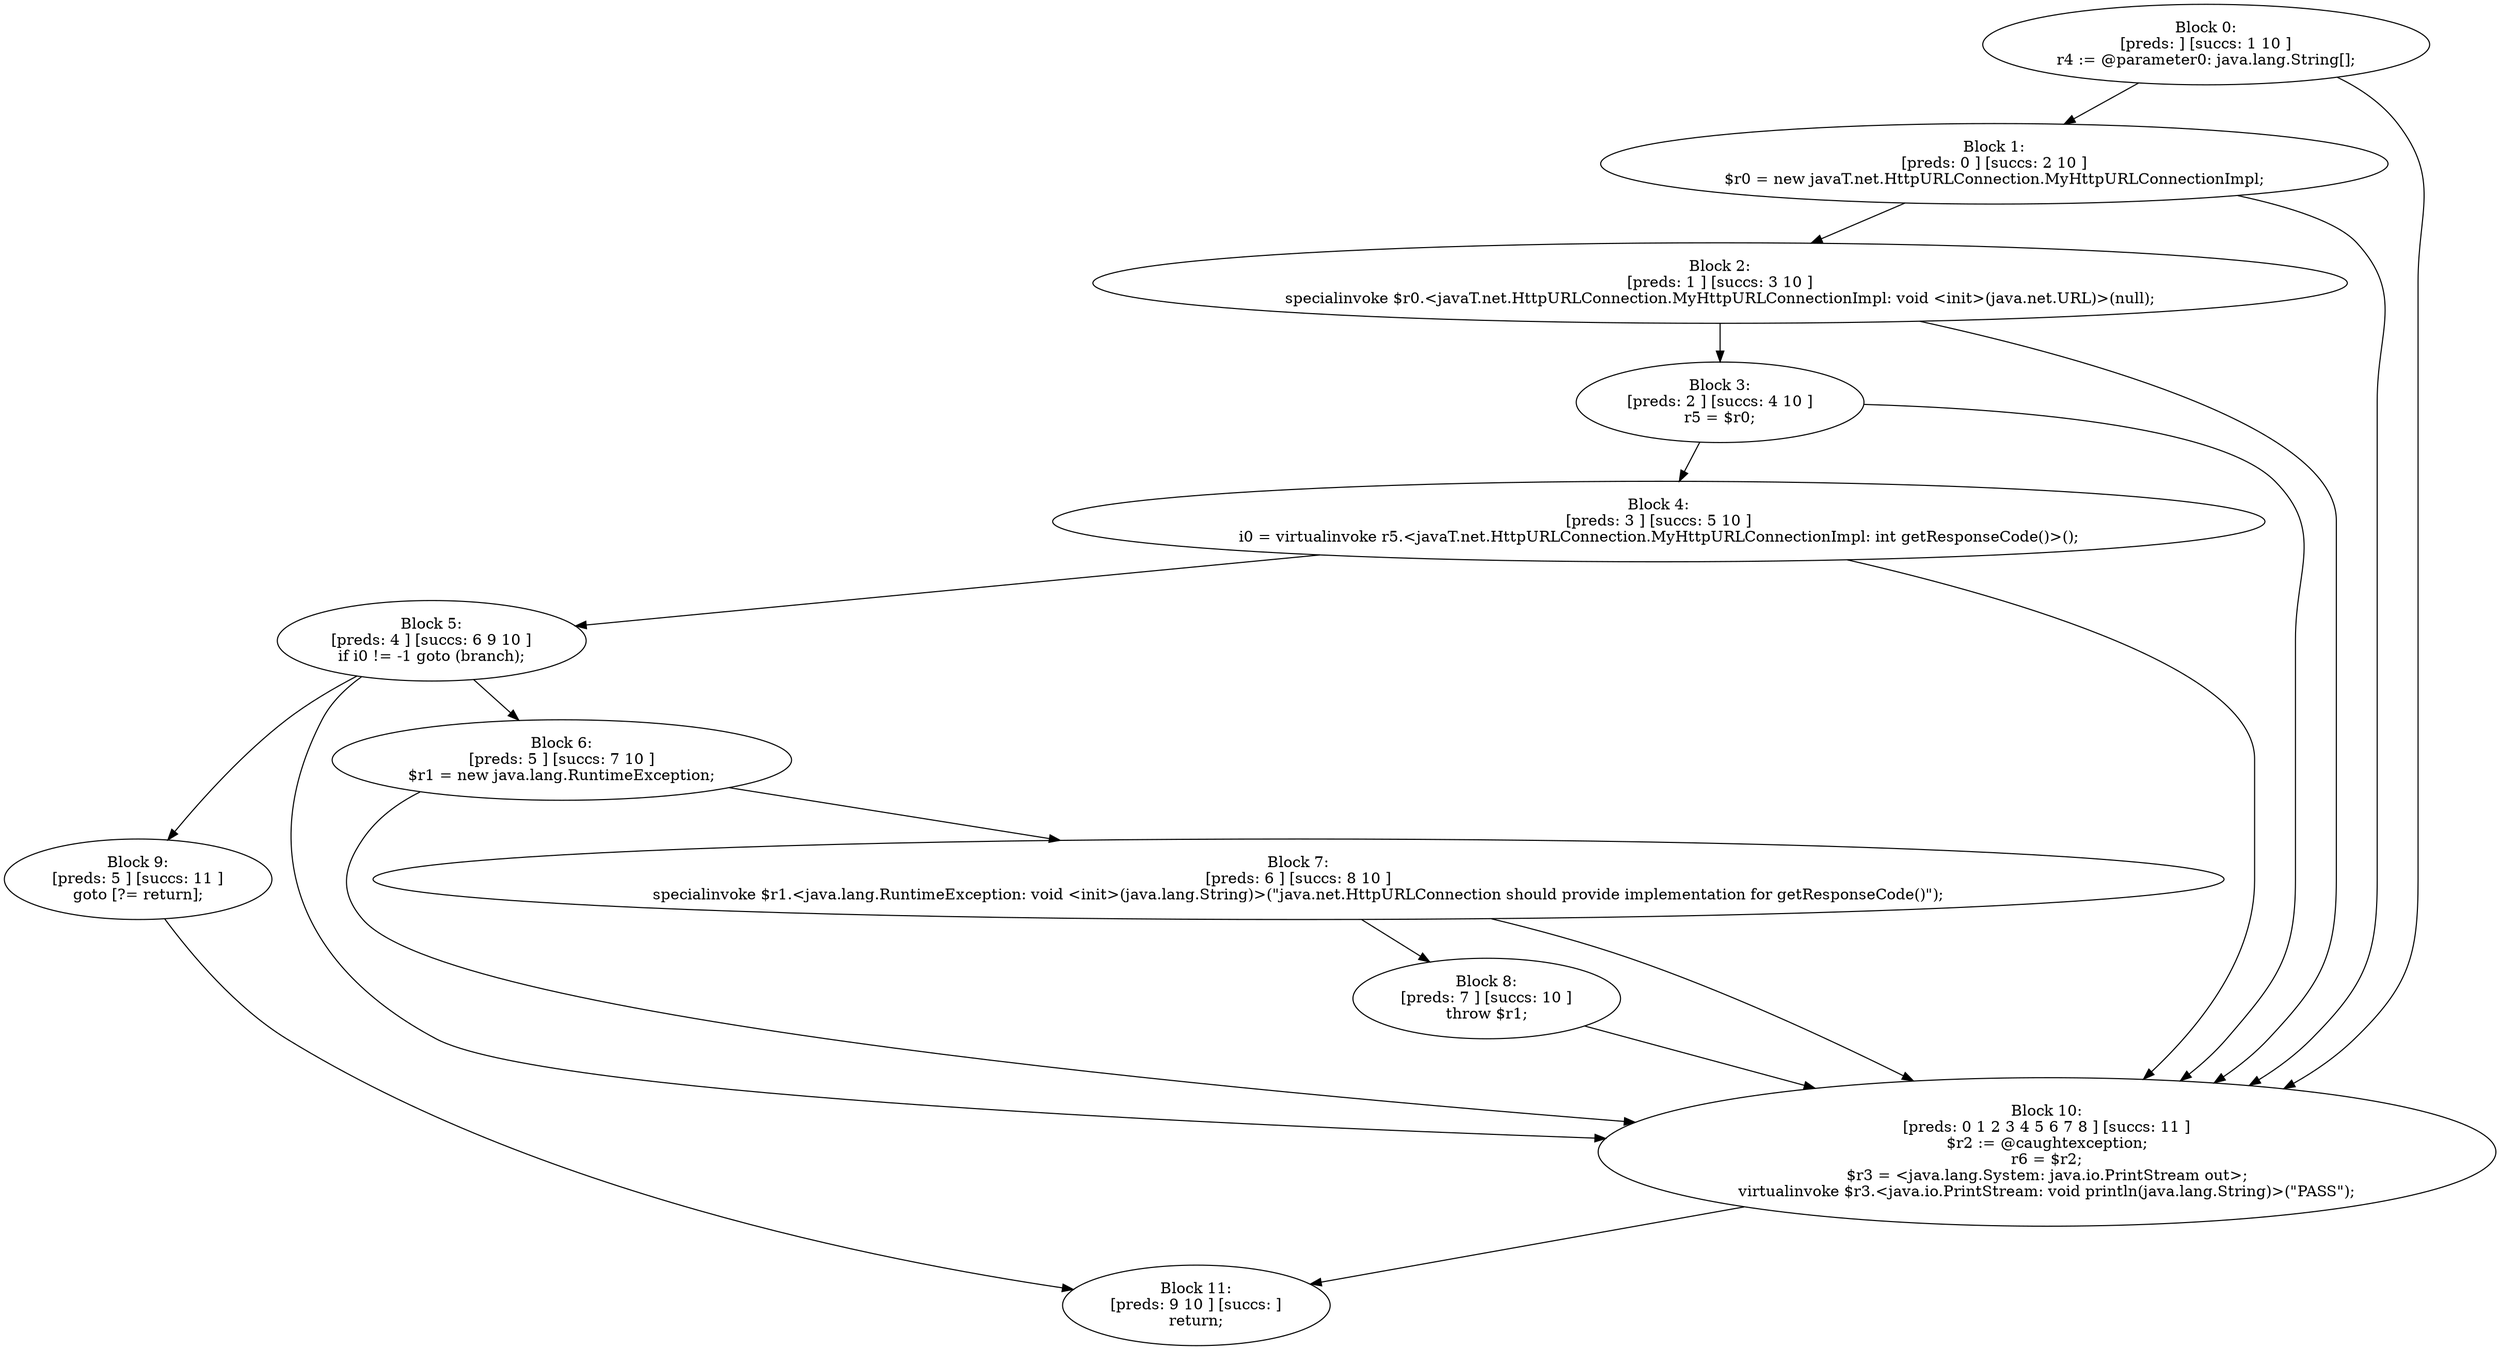 digraph "unitGraph" {
    "Block 0:
[preds: ] [succs: 1 10 ]
r4 := @parameter0: java.lang.String[];
"
    "Block 1:
[preds: 0 ] [succs: 2 10 ]
$r0 = new javaT.net.HttpURLConnection.MyHttpURLConnectionImpl;
"
    "Block 2:
[preds: 1 ] [succs: 3 10 ]
specialinvoke $r0.<javaT.net.HttpURLConnection.MyHttpURLConnectionImpl: void <init>(java.net.URL)>(null);
"
    "Block 3:
[preds: 2 ] [succs: 4 10 ]
r5 = $r0;
"
    "Block 4:
[preds: 3 ] [succs: 5 10 ]
i0 = virtualinvoke r5.<javaT.net.HttpURLConnection.MyHttpURLConnectionImpl: int getResponseCode()>();
"
    "Block 5:
[preds: 4 ] [succs: 6 9 10 ]
if i0 != -1 goto (branch);
"
    "Block 6:
[preds: 5 ] [succs: 7 10 ]
$r1 = new java.lang.RuntimeException;
"
    "Block 7:
[preds: 6 ] [succs: 8 10 ]
specialinvoke $r1.<java.lang.RuntimeException: void <init>(java.lang.String)>(\"java.net.HttpURLConnection should provide implementation for getResponseCode()\");
"
    "Block 8:
[preds: 7 ] [succs: 10 ]
throw $r1;
"
    "Block 9:
[preds: 5 ] [succs: 11 ]
goto [?= return];
"
    "Block 10:
[preds: 0 1 2 3 4 5 6 7 8 ] [succs: 11 ]
$r2 := @caughtexception;
r6 = $r2;
$r3 = <java.lang.System: java.io.PrintStream out>;
virtualinvoke $r3.<java.io.PrintStream: void println(java.lang.String)>(\"PASS\");
"
    "Block 11:
[preds: 9 10 ] [succs: ]
return;
"
    "Block 0:
[preds: ] [succs: 1 10 ]
r4 := @parameter0: java.lang.String[];
"->"Block 1:
[preds: 0 ] [succs: 2 10 ]
$r0 = new javaT.net.HttpURLConnection.MyHttpURLConnectionImpl;
";
    "Block 0:
[preds: ] [succs: 1 10 ]
r4 := @parameter0: java.lang.String[];
"->"Block 10:
[preds: 0 1 2 3 4 5 6 7 8 ] [succs: 11 ]
$r2 := @caughtexception;
r6 = $r2;
$r3 = <java.lang.System: java.io.PrintStream out>;
virtualinvoke $r3.<java.io.PrintStream: void println(java.lang.String)>(\"PASS\");
";
    "Block 1:
[preds: 0 ] [succs: 2 10 ]
$r0 = new javaT.net.HttpURLConnection.MyHttpURLConnectionImpl;
"->"Block 2:
[preds: 1 ] [succs: 3 10 ]
specialinvoke $r0.<javaT.net.HttpURLConnection.MyHttpURLConnectionImpl: void <init>(java.net.URL)>(null);
";
    "Block 1:
[preds: 0 ] [succs: 2 10 ]
$r0 = new javaT.net.HttpURLConnection.MyHttpURLConnectionImpl;
"->"Block 10:
[preds: 0 1 2 3 4 5 6 7 8 ] [succs: 11 ]
$r2 := @caughtexception;
r6 = $r2;
$r3 = <java.lang.System: java.io.PrintStream out>;
virtualinvoke $r3.<java.io.PrintStream: void println(java.lang.String)>(\"PASS\");
";
    "Block 2:
[preds: 1 ] [succs: 3 10 ]
specialinvoke $r0.<javaT.net.HttpURLConnection.MyHttpURLConnectionImpl: void <init>(java.net.URL)>(null);
"->"Block 3:
[preds: 2 ] [succs: 4 10 ]
r5 = $r0;
";
    "Block 2:
[preds: 1 ] [succs: 3 10 ]
specialinvoke $r0.<javaT.net.HttpURLConnection.MyHttpURLConnectionImpl: void <init>(java.net.URL)>(null);
"->"Block 10:
[preds: 0 1 2 3 4 5 6 7 8 ] [succs: 11 ]
$r2 := @caughtexception;
r6 = $r2;
$r3 = <java.lang.System: java.io.PrintStream out>;
virtualinvoke $r3.<java.io.PrintStream: void println(java.lang.String)>(\"PASS\");
";
    "Block 3:
[preds: 2 ] [succs: 4 10 ]
r5 = $r0;
"->"Block 4:
[preds: 3 ] [succs: 5 10 ]
i0 = virtualinvoke r5.<javaT.net.HttpURLConnection.MyHttpURLConnectionImpl: int getResponseCode()>();
";
    "Block 3:
[preds: 2 ] [succs: 4 10 ]
r5 = $r0;
"->"Block 10:
[preds: 0 1 2 3 4 5 6 7 8 ] [succs: 11 ]
$r2 := @caughtexception;
r6 = $r2;
$r3 = <java.lang.System: java.io.PrintStream out>;
virtualinvoke $r3.<java.io.PrintStream: void println(java.lang.String)>(\"PASS\");
";
    "Block 4:
[preds: 3 ] [succs: 5 10 ]
i0 = virtualinvoke r5.<javaT.net.HttpURLConnection.MyHttpURLConnectionImpl: int getResponseCode()>();
"->"Block 5:
[preds: 4 ] [succs: 6 9 10 ]
if i0 != -1 goto (branch);
";
    "Block 4:
[preds: 3 ] [succs: 5 10 ]
i0 = virtualinvoke r5.<javaT.net.HttpURLConnection.MyHttpURLConnectionImpl: int getResponseCode()>();
"->"Block 10:
[preds: 0 1 2 3 4 5 6 7 8 ] [succs: 11 ]
$r2 := @caughtexception;
r6 = $r2;
$r3 = <java.lang.System: java.io.PrintStream out>;
virtualinvoke $r3.<java.io.PrintStream: void println(java.lang.String)>(\"PASS\");
";
    "Block 5:
[preds: 4 ] [succs: 6 9 10 ]
if i0 != -1 goto (branch);
"->"Block 6:
[preds: 5 ] [succs: 7 10 ]
$r1 = new java.lang.RuntimeException;
";
    "Block 5:
[preds: 4 ] [succs: 6 9 10 ]
if i0 != -1 goto (branch);
"->"Block 9:
[preds: 5 ] [succs: 11 ]
goto [?= return];
";
    "Block 5:
[preds: 4 ] [succs: 6 9 10 ]
if i0 != -1 goto (branch);
"->"Block 10:
[preds: 0 1 2 3 4 5 6 7 8 ] [succs: 11 ]
$r2 := @caughtexception;
r6 = $r2;
$r3 = <java.lang.System: java.io.PrintStream out>;
virtualinvoke $r3.<java.io.PrintStream: void println(java.lang.String)>(\"PASS\");
";
    "Block 6:
[preds: 5 ] [succs: 7 10 ]
$r1 = new java.lang.RuntimeException;
"->"Block 7:
[preds: 6 ] [succs: 8 10 ]
specialinvoke $r1.<java.lang.RuntimeException: void <init>(java.lang.String)>(\"java.net.HttpURLConnection should provide implementation for getResponseCode()\");
";
    "Block 6:
[preds: 5 ] [succs: 7 10 ]
$r1 = new java.lang.RuntimeException;
"->"Block 10:
[preds: 0 1 2 3 4 5 6 7 8 ] [succs: 11 ]
$r2 := @caughtexception;
r6 = $r2;
$r3 = <java.lang.System: java.io.PrintStream out>;
virtualinvoke $r3.<java.io.PrintStream: void println(java.lang.String)>(\"PASS\");
";
    "Block 7:
[preds: 6 ] [succs: 8 10 ]
specialinvoke $r1.<java.lang.RuntimeException: void <init>(java.lang.String)>(\"java.net.HttpURLConnection should provide implementation for getResponseCode()\");
"->"Block 8:
[preds: 7 ] [succs: 10 ]
throw $r1;
";
    "Block 7:
[preds: 6 ] [succs: 8 10 ]
specialinvoke $r1.<java.lang.RuntimeException: void <init>(java.lang.String)>(\"java.net.HttpURLConnection should provide implementation for getResponseCode()\");
"->"Block 10:
[preds: 0 1 2 3 4 5 6 7 8 ] [succs: 11 ]
$r2 := @caughtexception;
r6 = $r2;
$r3 = <java.lang.System: java.io.PrintStream out>;
virtualinvoke $r3.<java.io.PrintStream: void println(java.lang.String)>(\"PASS\");
";
    "Block 8:
[preds: 7 ] [succs: 10 ]
throw $r1;
"->"Block 10:
[preds: 0 1 2 3 4 5 6 7 8 ] [succs: 11 ]
$r2 := @caughtexception;
r6 = $r2;
$r3 = <java.lang.System: java.io.PrintStream out>;
virtualinvoke $r3.<java.io.PrintStream: void println(java.lang.String)>(\"PASS\");
";
    "Block 9:
[preds: 5 ] [succs: 11 ]
goto [?= return];
"->"Block 11:
[preds: 9 10 ] [succs: ]
return;
";
    "Block 10:
[preds: 0 1 2 3 4 5 6 7 8 ] [succs: 11 ]
$r2 := @caughtexception;
r6 = $r2;
$r3 = <java.lang.System: java.io.PrintStream out>;
virtualinvoke $r3.<java.io.PrintStream: void println(java.lang.String)>(\"PASS\");
"->"Block 11:
[preds: 9 10 ] [succs: ]
return;
";
}
